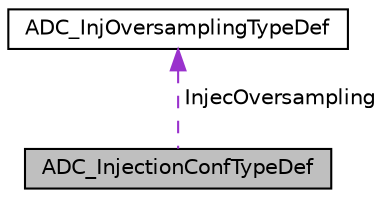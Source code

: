 digraph "ADC_InjectionConfTypeDef"
{
 // LATEX_PDF_SIZE
  edge [fontname="Helvetica",fontsize="10",labelfontname="Helvetica",labelfontsize="10"];
  node [fontname="Helvetica",fontsize="10",shape=record];
  Node1 [label="ADC_InjectionConfTypeDef",height=0.2,width=0.4,color="black", fillcolor="grey75", style="filled", fontcolor="black",tooltip="Structure definition of ADC group injected and ADC channel affected to ADC group injected."];
  Node2 -> Node1 [dir="back",color="darkorchid3",fontsize="10",style="dashed",label=" InjecOversampling" ,fontname="Helvetica"];
  Node2 [label="ADC_InjOversamplingTypeDef",height=0.2,width=0.4,color="black", fillcolor="white", style="filled",URL="$structADC__InjOversamplingTypeDef.html",tooltip="ADC Injected Conversion Oversampling structure definition."];
}
